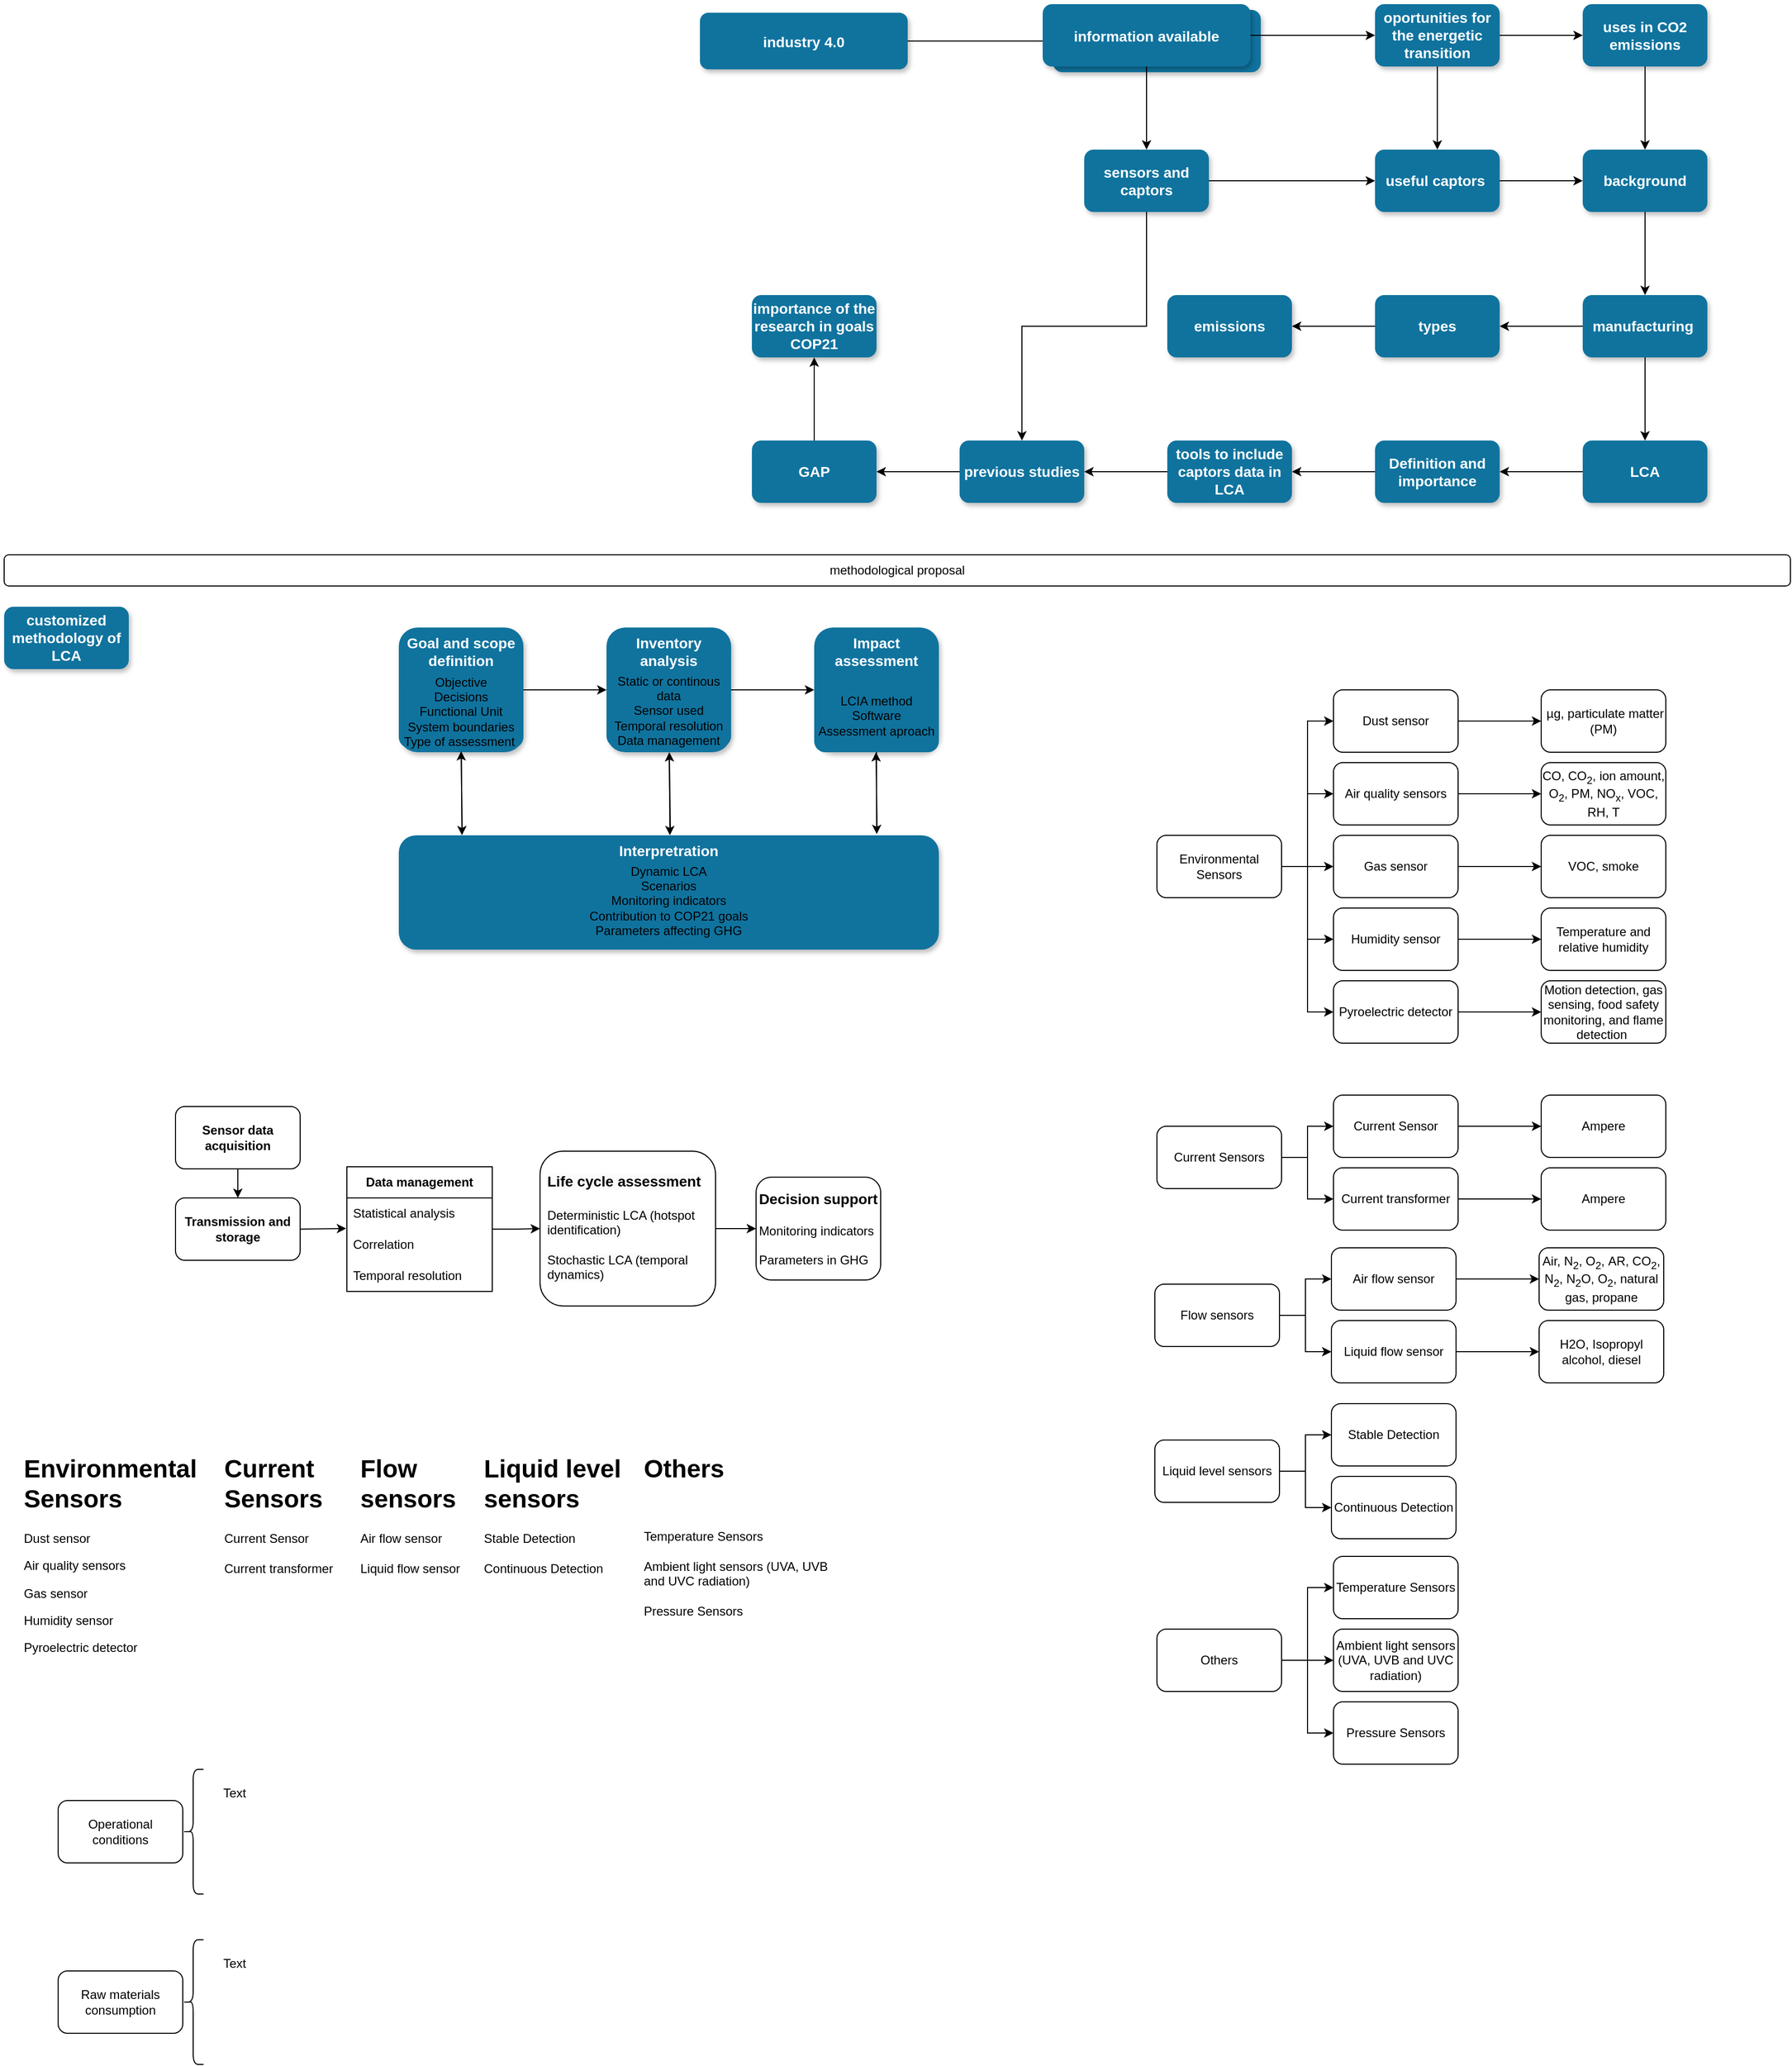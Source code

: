 <mxfile version="23.1.1" type="github">
  <diagram name="Page-1" id="97916047-d0de-89f5-080d-49f4d83e522f">
    <mxGraphModel dx="1024" dy="554" grid="0" gridSize="10" guides="1" tooltips="1" connect="1" arrows="1" fold="1" page="1" pageScale="1.5" pageWidth="1169" pageHeight="827" background="none" math="0" shadow="0">
      <root>
        <mxCell id="0" />
        <mxCell id="1" parent="0" />
        <mxCell id="fbcTrvkVfhGKrqNwZErR-55" style="edgeStyle=orthogonalEdgeStyle;rounded=0;orthogonalLoop=1;jettySize=auto;html=1;entryX=0;entryY=0.5;entryDx=0;entryDy=0;" parent="1" source="2" target="7" edge="1">
          <mxGeometry relative="1" as="geometry" />
        </mxCell>
        <mxCell id="2" value="industry 4.0" style="rounded=1;fillColor=#10739E;strokeColor=none;shadow=1;gradientColor=none;fontStyle=1;fontColor=#FFFFFF;fontSize=14;" parent="1" vertex="1">
          <mxGeometry x="680" y="208.25" width="200" height="54.5" as="geometry" />
        </mxCell>
        <mxCell id="7" value="energetic transition" style="rounded=1;fillColor=#10739E;strokeColor=none;shadow=1;gradientColor=none;fontStyle=1;fontColor=#FFFFFF;fontSize=14;" parent="1" vertex="1">
          <mxGeometry x="1020" y="205.5" width="200" height="60" as="geometry" />
        </mxCell>
        <mxCell id="fbcTrvkVfhGKrqNwZErR-58" value="" style="edgeStyle=orthogonalEdgeStyle;rounded=0;orthogonalLoop=1;jettySize=auto;html=1;" parent="1" source="fbcTrvkVfhGKrqNwZErR-56" target="fbcTrvkVfhGKrqNwZErR-57" edge="1">
          <mxGeometry relative="1" as="geometry" />
        </mxCell>
        <mxCell id="fbcTrvkVfhGKrqNwZErR-64" value="" style="edgeStyle=orthogonalEdgeStyle;rounded=0;orthogonalLoop=1;jettySize=auto;html=1;" parent="1" source="fbcTrvkVfhGKrqNwZErR-56" target="fbcTrvkVfhGKrqNwZErR-63" edge="1">
          <mxGeometry relative="1" as="geometry" />
        </mxCell>
        <mxCell id="fbcTrvkVfhGKrqNwZErR-56" value="information available" style="rounded=1;fillColor=#10739E;strokeColor=none;shadow=1;gradientColor=none;fontStyle=1;fontColor=#FFFFFF;fontSize=14;" parent="1" vertex="1">
          <mxGeometry x="1010" y="200" width="200" height="60" as="geometry" />
        </mxCell>
        <mxCell id="fbcTrvkVfhGKrqNwZErR-60" value="" style="edgeStyle=orthogonalEdgeStyle;rounded=0;orthogonalLoop=1;jettySize=auto;html=1;" parent="1" source="fbcTrvkVfhGKrqNwZErR-57" target="fbcTrvkVfhGKrqNwZErR-59" edge="1">
          <mxGeometry relative="1" as="geometry" />
        </mxCell>
        <mxCell id="fbcTrvkVfhGKrqNwZErR-67" value="" style="edgeStyle=orthogonalEdgeStyle;rounded=0;orthogonalLoop=1;jettySize=auto;html=1;" parent="1" source="fbcTrvkVfhGKrqNwZErR-57" target="fbcTrvkVfhGKrqNwZErR-65" edge="1">
          <mxGeometry relative="1" as="geometry" />
        </mxCell>
        <mxCell id="fbcTrvkVfhGKrqNwZErR-57" value="oportunities for the energetic transition" style="whiteSpace=wrap;html=1;fontSize=14;fillColor=#10739E;strokeColor=none;fontColor=#FFFFFF;rounded=1;shadow=1;gradientColor=none;fontStyle=1;" parent="1" vertex="1">
          <mxGeometry x="1330" y="200" width="120" height="60" as="geometry" />
        </mxCell>
        <mxCell id="fbcTrvkVfhGKrqNwZErR-69" value="" style="edgeStyle=orthogonalEdgeStyle;rounded=0;orthogonalLoop=1;jettySize=auto;html=1;" parent="1" source="fbcTrvkVfhGKrqNwZErR-59" target="fbcTrvkVfhGKrqNwZErR-68" edge="1">
          <mxGeometry relative="1" as="geometry" />
        </mxCell>
        <mxCell id="fbcTrvkVfhGKrqNwZErR-59" value="uses in CO2 emissions" style="whiteSpace=wrap;html=1;fontSize=14;fillColor=#10739E;strokeColor=none;fontColor=#FFFFFF;rounded=1;shadow=1;gradientColor=none;fontStyle=1;" parent="1" vertex="1">
          <mxGeometry x="1530" y="200" width="120" height="60" as="geometry" />
        </mxCell>
        <mxCell id="fbcTrvkVfhGKrqNwZErR-66" value="" style="edgeStyle=orthogonalEdgeStyle;rounded=0;orthogonalLoop=1;jettySize=auto;html=1;" parent="1" source="fbcTrvkVfhGKrqNwZErR-63" target="fbcTrvkVfhGKrqNwZErR-65" edge="1">
          <mxGeometry relative="1" as="geometry" />
        </mxCell>
        <mxCell id="fbcTrvkVfhGKrqNwZErR-85" style="edgeStyle=orthogonalEdgeStyle;rounded=0;orthogonalLoop=1;jettySize=auto;html=1;" parent="1" source="fbcTrvkVfhGKrqNwZErR-63" target="fbcTrvkVfhGKrqNwZErR-83" edge="1">
          <mxGeometry relative="1" as="geometry" />
        </mxCell>
        <mxCell id="fbcTrvkVfhGKrqNwZErR-63" value="sensors and captors" style="rounded=1;whiteSpace=wrap;html=1;fontSize=14;fillColor=#10739E;strokeColor=none;fontColor=#FFFFFF;shadow=1;gradientColor=none;fontStyle=1;" parent="1" vertex="1">
          <mxGeometry x="1050" y="340" width="120" height="60" as="geometry" />
        </mxCell>
        <mxCell id="fbcTrvkVfhGKrqNwZErR-70" value="" style="edgeStyle=orthogonalEdgeStyle;rounded=0;orthogonalLoop=1;jettySize=auto;html=1;" parent="1" source="fbcTrvkVfhGKrqNwZErR-65" target="fbcTrvkVfhGKrqNwZErR-68" edge="1">
          <mxGeometry relative="1" as="geometry" />
        </mxCell>
        <mxCell id="fbcTrvkVfhGKrqNwZErR-65" value="useful captors&amp;nbsp;" style="whiteSpace=wrap;html=1;fontSize=14;fillColor=#10739E;strokeColor=none;fontColor=#FFFFFF;rounded=1;shadow=1;gradientColor=none;fontStyle=1;" parent="1" vertex="1">
          <mxGeometry x="1330" y="340" width="120" height="60" as="geometry" />
        </mxCell>
        <mxCell id="fbcTrvkVfhGKrqNwZErR-72" value="" style="edgeStyle=orthogonalEdgeStyle;rounded=0;orthogonalLoop=1;jettySize=auto;html=1;" parent="1" source="fbcTrvkVfhGKrqNwZErR-68" target="fbcTrvkVfhGKrqNwZErR-71" edge="1">
          <mxGeometry relative="1" as="geometry" />
        </mxCell>
        <mxCell id="fbcTrvkVfhGKrqNwZErR-68" value="background" style="shape=process;whiteSpace=wrap;html=1;backgroundOutline=1;fontSize=14;fillColor=#10739E;strokeColor=none;fontColor=#FFFFFF;rounded=1;shadow=1;gradientColor=none;fontStyle=1;" parent="1" vertex="1">
          <mxGeometry x="1530" y="340" width="120" height="60" as="geometry" />
        </mxCell>
        <mxCell id="fbcTrvkVfhGKrqNwZErR-74" value="" style="edgeStyle=orthogonalEdgeStyle;rounded=0;orthogonalLoop=1;jettySize=auto;html=1;" parent="1" source="fbcTrvkVfhGKrqNwZErR-71" target="fbcTrvkVfhGKrqNwZErR-73" edge="1">
          <mxGeometry relative="1" as="geometry" />
        </mxCell>
        <mxCell id="fbcTrvkVfhGKrqNwZErR-78" value="" style="edgeStyle=orthogonalEdgeStyle;rounded=0;orthogonalLoop=1;jettySize=auto;html=1;" parent="1" source="fbcTrvkVfhGKrqNwZErR-71" target="fbcTrvkVfhGKrqNwZErR-77" edge="1">
          <mxGeometry relative="1" as="geometry" />
        </mxCell>
        <mxCell id="fbcTrvkVfhGKrqNwZErR-71" value="manufacturing&amp;nbsp;" style="rounded=1;whiteSpace=wrap;html=1;fontSize=14;fillColor=#10739E;strokeColor=none;fontColor=#FFFFFF;shadow=1;gradientColor=none;fontStyle=1;" parent="1" vertex="1">
          <mxGeometry x="1530" y="480" width="120" height="60" as="geometry" />
        </mxCell>
        <mxCell id="fbcTrvkVfhGKrqNwZErR-76" value="" style="edgeStyle=orthogonalEdgeStyle;rounded=0;orthogonalLoop=1;jettySize=auto;html=1;" parent="1" source="fbcTrvkVfhGKrqNwZErR-73" target="fbcTrvkVfhGKrqNwZErR-75" edge="1">
          <mxGeometry relative="1" as="geometry" />
        </mxCell>
        <mxCell id="fbcTrvkVfhGKrqNwZErR-73" value="types" style="whiteSpace=wrap;html=1;fontSize=14;fillColor=#10739E;strokeColor=none;fontColor=#FFFFFF;rounded=1;shadow=1;gradientColor=none;fontStyle=1;" parent="1" vertex="1">
          <mxGeometry x="1330" y="480" width="120" height="60" as="geometry" />
        </mxCell>
        <mxCell id="fbcTrvkVfhGKrqNwZErR-75" value="emissions" style="whiteSpace=wrap;html=1;fontSize=14;fillColor=#10739E;strokeColor=none;fontColor=#FFFFFF;rounded=1;shadow=1;gradientColor=none;fontStyle=1;" parent="1" vertex="1">
          <mxGeometry x="1130" y="480" width="120" height="60" as="geometry" />
        </mxCell>
        <mxCell id="fbcTrvkVfhGKrqNwZErR-80" value="" style="edgeStyle=orthogonalEdgeStyle;rounded=0;orthogonalLoop=1;jettySize=auto;html=1;" parent="1" source="fbcTrvkVfhGKrqNwZErR-77" target="fbcTrvkVfhGKrqNwZErR-79" edge="1">
          <mxGeometry relative="1" as="geometry" />
        </mxCell>
        <mxCell id="fbcTrvkVfhGKrqNwZErR-77" value="LCA" style="whiteSpace=wrap;html=1;fontSize=14;fillColor=#10739E;strokeColor=none;fontColor=#FFFFFF;rounded=1;shadow=1;gradientColor=none;fontStyle=1;" parent="1" vertex="1">
          <mxGeometry x="1530" y="620" width="120" height="60" as="geometry" />
        </mxCell>
        <mxCell id="fbcTrvkVfhGKrqNwZErR-82" value="" style="edgeStyle=orthogonalEdgeStyle;rounded=0;orthogonalLoop=1;jettySize=auto;html=1;" parent="1" source="fbcTrvkVfhGKrqNwZErR-79" target="fbcTrvkVfhGKrqNwZErR-81" edge="1">
          <mxGeometry relative="1" as="geometry" />
        </mxCell>
        <mxCell id="fbcTrvkVfhGKrqNwZErR-79" value="Definition and importance" style="whiteSpace=wrap;html=1;fontSize=14;fillColor=#10739E;strokeColor=none;fontColor=#FFFFFF;rounded=1;shadow=1;gradientColor=none;fontStyle=1;" parent="1" vertex="1">
          <mxGeometry x="1330" y="620" width="120" height="60" as="geometry" />
        </mxCell>
        <mxCell id="fbcTrvkVfhGKrqNwZErR-84" value="" style="edgeStyle=orthogonalEdgeStyle;rounded=0;orthogonalLoop=1;jettySize=auto;html=1;" parent="1" source="fbcTrvkVfhGKrqNwZErR-81" target="fbcTrvkVfhGKrqNwZErR-83" edge="1">
          <mxGeometry relative="1" as="geometry" />
        </mxCell>
        <mxCell id="fbcTrvkVfhGKrqNwZErR-81" value="tools to include captors data in LCA" style="whiteSpace=wrap;html=1;fontSize=14;fillColor=#10739E;strokeColor=none;fontColor=#FFFFFF;rounded=1;shadow=1;gradientColor=none;fontStyle=1;" parent="1" vertex="1">
          <mxGeometry x="1130" y="620" width="120" height="60" as="geometry" />
        </mxCell>
        <mxCell id="fbcTrvkVfhGKrqNwZErR-87" value="" style="edgeStyle=orthogonalEdgeStyle;rounded=0;orthogonalLoop=1;jettySize=auto;html=1;" parent="1" source="fbcTrvkVfhGKrqNwZErR-83" target="fbcTrvkVfhGKrqNwZErR-86" edge="1">
          <mxGeometry relative="1" as="geometry" />
        </mxCell>
        <mxCell id="fbcTrvkVfhGKrqNwZErR-83" value="previous studies" style="whiteSpace=wrap;html=1;fontSize=14;fillColor=#10739E;strokeColor=none;fontColor=#FFFFFF;rounded=1;shadow=1;gradientColor=none;fontStyle=1;" parent="1" vertex="1">
          <mxGeometry x="930" y="620" width="120" height="60" as="geometry" />
        </mxCell>
        <mxCell id="fbcTrvkVfhGKrqNwZErR-99" value="" style="edgeStyle=orthogonalEdgeStyle;rounded=0;orthogonalLoop=1;jettySize=auto;html=1;" parent="1" source="fbcTrvkVfhGKrqNwZErR-86" target="fbcTrvkVfhGKrqNwZErR-98" edge="1">
          <mxGeometry relative="1" as="geometry" />
        </mxCell>
        <mxCell id="fbcTrvkVfhGKrqNwZErR-86" value="GAP" style="whiteSpace=wrap;html=1;fontSize=14;fillColor=#10739E;strokeColor=none;fontColor=#FFFFFF;rounded=1;shadow=1;gradientColor=none;fontStyle=1;" parent="1" vertex="1">
          <mxGeometry x="730" y="620" width="120" height="60" as="geometry" />
        </mxCell>
        <mxCell id="fbcTrvkVfhGKrqNwZErR-88" value="methodological proposal" style="rounded=1;whiteSpace=wrap;html=1;" parent="1" vertex="1">
          <mxGeometry x="10" y="730" width="1720" height="30" as="geometry" />
        </mxCell>
        <mxCell id="fbcTrvkVfhGKrqNwZErR-89" value="customized methodology of LCA" style="whiteSpace=wrap;html=1;fontSize=14;fillColor=#10739E;strokeColor=none;fontColor=#FFFFFF;rounded=1;shadow=1;gradientColor=none;fontStyle=1;" parent="1" vertex="1">
          <mxGeometry x="10" y="780" width="120" height="60" as="geometry" />
        </mxCell>
        <mxCell id="fbcTrvkVfhGKrqNwZErR-93" value="" style="edgeStyle=orthogonalEdgeStyle;rounded=0;orthogonalLoop=1;jettySize=auto;html=1;" parent="1" source="fbcTrvkVfhGKrqNwZErR-90" target="fbcTrvkVfhGKrqNwZErR-92" edge="1">
          <mxGeometry relative="1" as="geometry" />
        </mxCell>
        <mxCell id="fbcTrvkVfhGKrqNwZErR-90" value="Goal and scope definition" style="whiteSpace=wrap;html=1;fontSize=14;fillColor=#10739E;strokeColor=none;fontColor=#FFFFFF;rounded=1;shadow=1;gradientColor=none;fontStyle=1;verticalAlign=top;" parent="1" vertex="1">
          <mxGeometry x="390" y="800" width="120" height="120" as="geometry" />
        </mxCell>
        <mxCell id="3aAZu7dUHR4QQYJVrL25-8" value="" style="edgeStyle=orthogonalEdgeStyle;rounded=0;orthogonalLoop=1;jettySize=auto;html=1;" parent="1" source="fbcTrvkVfhGKrqNwZErR-92" target="3aAZu7dUHR4QQYJVrL25-7" edge="1">
          <mxGeometry relative="1" as="geometry" />
        </mxCell>
        <mxCell id="fbcTrvkVfhGKrqNwZErR-92" value="Inventory analysis" style="whiteSpace=wrap;html=1;fontSize=14;fillColor=#10739E;strokeColor=none;fontColor=#FFFFFF;rounded=1;shadow=1;gradientColor=none;fontStyle=1;verticalAlign=top;" parent="1" vertex="1">
          <mxGeometry x="590" y="800" width="120" height="120" as="geometry" />
        </mxCell>
        <mxCell id="fbcTrvkVfhGKrqNwZErR-98" value="importance of the research in goals COP21" style="whiteSpace=wrap;html=1;fontSize=14;fillColor=#10739E;strokeColor=none;fontColor=#FFFFFF;rounded=1;shadow=1;gradientColor=none;fontStyle=1;" parent="1" vertex="1">
          <mxGeometry x="730" y="480" width="120" height="60" as="geometry" />
        </mxCell>
        <mxCell id="3aAZu7dUHR4QQYJVrL25-10" value="" style="edgeStyle=orthogonalEdgeStyle;rounded=0;orthogonalLoop=1;jettySize=auto;html=1;entryX=0.885;entryY=-0.011;entryDx=0;entryDy=0;entryPerimeter=0;" parent="1" source="3aAZu7dUHR4QQYJVrL25-7" target="3aAZu7dUHR4QQYJVrL25-9" edge="1">
          <mxGeometry relative="1" as="geometry" />
        </mxCell>
        <mxCell id="3aAZu7dUHR4QQYJVrL25-7" value="Impact assessment" style="whiteSpace=wrap;html=1;fontSize=14;fillColor=#10739E;strokeColor=none;fontColor=#FFFFFF;rounded=1;shadow=1;gradientColor=none;fontStyle=1;verticalAlign=top;" parent="1" vertex="1">
          <mxGeometry x="790" y="800" width="120" height="120" as="geometry" />
        </mxCell>
        <mxCell id="3aAZu7dUHR4QQYJVrL25-9" value="Interpretration" style="whiteSpace=wrap;html=1;fontSize=14;fillColor=#10739E;strokeColor=none;fontColor=#FFFFFF;rounded=1;shadow=1;gradientColor=none;fontStyle=1;horizontal=1;verticalAlign=top;" parent="1" vertex="1">
          <mxGeometry x="390" y="1000" width="520" height="110" as="geometry" />
        </mxCell>
        <mxCell id="3aAZu7dUHR4QQYJVrL25-11" value="" style="edgeStyle=orthogonalEdgeStyle;rounded=0;orthogonalLoop=1;jettySize=auto;html=1;entryX=0.502;entryY=-0.001;entryDx=0;entryDy=0;entryPerimeter=0;" parent="1" target="3aAZu7dUHR4QQYJVrL25-9" edge="1">
          <mxGeometry relative="1" as="geometry">
            <mxPoint x="650.25" y="921" as="sourcePoint" />
            <mxPoint x="649.25" y="1000" as="targetPoint" />
          </mxGeometry>
        </mxCell>
        <mxCell id="3aAZu7dUHR4QQYJVrL25-12" value="" style="edgeStyle=orthogonalEdgeStyle;rounded=0;orthogonalLoop=1;jettySize=auto;html=1;entryX=0.117;entryY=-0.001;entryDx=0;entryDy=0;entryPerimeter=0;" parent="1" target="3aAZu7dUHR4QQYJVrL25-9" edge="1">
          <mxGeometry relative="1" as="geometry">
            <mxPoint x="450.25" y="921" as="sourcePoint" />
            <mxPoint x="449.25" y="1000" as="targetPoint" />
          </mxGeometry>
        </mxCell>
        <mxCell id="3aAZu7dUHR4QQYJVrL25-14" value="" style="endArrow=classic;html=1;rounded=0;" parent="1" edge="1">
          <mxGeometry width="50" height="50" relative="1" as="geometry">
            <mxPoint x="451" y="994" as="sourcePoint" />
            <mxPoint x="450" y="919" as="targetPoint" />
          </mxGeometry>
        </mxCell>
        <mxCell id="3aAZu7dUHR4QQYJVrL25-15" value="" style="endArrow=classic;html=1;rounded=0;" parent="1" edge="1">
          <mxGeometry width="50" height="50" relative="1" as="geometry">
            <mxPoint x="651.5" y="995" as="sourcePoint" />
            <mxPoint x="650.5" y="920" as="targetPoint" />
          </mxGeometry>
        </mxCell>
        <mxCell id="3aAZu7dUHR4QQYJVrL25-16" value="" style="endArrow=classic;html=1;rounded=0;" parent="1" edge="1">
          <mxGeometry width="50" height="50" relative="1" as="geometry">
            <mxPoint x="850.5" y="995" as="sourcePoint" />
            <mxPoint x="849.5" y="920" as="targetPoint" />
          </mxGeometry>
        </mxCell>
        <mxCell id="3aAZu7dUHR4QQYJVrL25-17" value="Objective&lt;br&gt;Decisions&lt;br&gt;Functional Unit&lt;br&gt;System boundaries&lt;br&gt;Type of assessment&amp;nbsp;" style="rounded=1;whiteSpace=wrap;html=1;fillColor=#10739E;strokeColor=none;" parent="1" vertex="1">
          <mxGeometry x="390" y="846" width="120" height="70" as="geometry" />
        </mxCell>
        <mxCell id="3aAZu7dUHR4QQYJVrL25-19" value="Static or continous data&lt;br&gt;Sensor used&lt;br&gt;Temporal resolution&lt;br&gt;Data management" style="rounded=1;whiteSpace=wrap;html=1;fillColor=#10739E;strokeColor=none;" parent="1" vertex="1">
          <mxGeometry x="590" y="845" width="120" height="70" as="geometry" />
        </mxCell>
        <mxCell id="3aAZu7dUHR4QQYJVrL25-20" value="LCIA method&lt;br&gt;Software&lt;br&gt;Assessment aproach" style="rounded=1;whiteSpace=wrap;html=1;fillColor=#10739E;strokeColor=none;" parent="1" vertex="1">
          <mxGeometry x="790" y="850" width="120" height="70" as="geometry" />
        </mxCell>
        <mxCell id="3aAZu7dUHR4QQYJVrL25-21" value="Dynamic LCA&lt;br&gt;Scenarios&lt;br&gt;Monitoring indicators&lt;br&gt;Contribution to COP21 goals&lt;br&gt;Parameters affecting GHG" style="rounded=1;whiteSpace=wrap;html=1;fillColor=#10739E;strokeColor=none;" parent="1" vertex="1">
          <mxGeometry x="410" y="1028" width="480" height="70" as="geometry" />
        </mxCell>
        <mxCell id="3aAZu7dUHR4QQYJVrL25-24" value="" style="edgeStyle=orthogonalEdgeStyle;rounded=0;orthogonalLoop=1;jettySize=auto;html=1;entryX=0;entryY=0.5;entryDx=0;entryDy=0;" parent="1" source="3aAZu7dUHR4QQYJVrL25-22" target="3aAZu7dUHR4QQYJVrL25-25" edge="1">
          <mxGeometry relative="1" as="geometry">
            <mxPoint x="1270" y="1000" as="targetPoint" />
          </mxGeometry>
        </mxCell>
        <mxCell id="3aAZu7dUHR4QQYJVrL25-29" style="edgeStyle=orthogonalEdgeStyle;rounded=0;orthogonalLoop=1;jettySize=auto;html=1;entryX=0;entryY=0.5;entryDx=0;entryDy=0;" parent="1" source="3aAZu7dUHR4QQYJVrL25-22" target="3aAZu7dUHR4QQYJVrL25-23" edge="1">
          <mxGeometry relative="1" as="geometry" />
        </mxCell>
        <mxCell id="3aAZu7dUHR4QQYJVrL25-30" style="edgeStyle=orthogonalEdgeStyle;rounded=0;orthogonalLoop=1;jettySize=auto;html=1;" parent="1" source="3aAZu7dUHR4QQYJVrL25-22" target="3aAZu7dUHR4QQYJVrL25-26" edge="1">
          <mxGeometry relative="1" as="geometry" />
        </mxCell>
        <mxCell id="3aAZu7dUHR4QQYJVrL25-31" style="edgeStyle=orthogonalEdgeStyle;rounded=0;orthogonalLoop=1;jettySize=auto;html=1;entryX=0;entryY=0.5;entryDx=0;entryDy=0;" parent="1" source="3aAZu7dUHR4QQYJVrL25-22" target="3aAZu7dUHR4QQYJVrL25-27" edge="1">
          <mxGeometry relative="1" as="geometry" />
        </mxCell>
        <mxCell id="3aAZu7dUHR4QQYJVrL25-32" style="edgeStyle=orthogonalEdgeStyle;rounded=0;orthogonalLoop=1;jettySize=auto;html=1;entryX=0;entryY=0.5;entryDx=0;entryDy=0;" parent="1" source="3aAZu7dUHR4QQYJVrL25-22" target="3aAZu7dUHR4QQYJVrL25-28" edge="1">
          <mxGeometry relative="1" as="geometry" />
        </mxCell>
        <mxCell id="3aAZu7dUHR4QQYJVrL25-22" value="Environmental Sensors" style="rounded=1;whiteSpace=wrap;html=1;" parent="1" vertex="1">
          <mxGeometry x="1120" y="1000" width="120" height="60" as="geometry" />
        </mxCell>
        <mxCell id="3aAZu7dUHR4QQYJVrL25-36" value="" style="edgeStyle=orthogonalEdgeStyle;rounded=0;orthogonalLoop=1;jettySize=auto;html=1;" parent="1" source="3aAZu7dUHR4QQYJVrL25-23" target="3aAZu7dUHR4QQYJVrL25-35" edge="1">
          <mxGeometry relative="1" as="geometry" />
        </mxCell>
        <mxCell id="3aAZu7dUHR4QQYJVrL25-23" value="Air quality sensors" style="whiteSpace=wrap;html=1;rounded=1;" parent="1" vertex="1">
          <mxGeometry x="1290" y="930" width="120" height="60" as="geometry" />
        </mxCell>
        <mxCell id="3aAZu7dUHR4QQYJVrL25-34" value="" style="edgeStyle=orthogonalEdgeStyle;rounded=0;orthogonalLoop=1;jettySize=auto;html=1;" parent="1" source="3aAZu7dUHR4QQYJVrL25-25" target="3aAZu7dUHR4QQYJVrL25-33" edge="1">
          <mxGeometry relative="1" as="geometry" />
        </mxCell>
        <mxCell id="3aAZu7dUHR4QQYJVrL25-25" value="Dust sensor" style="whiteSpace=wrap;html=1;rounded=1;" parent="1" vertex="1">
          <mxGeometry x="1290" y="860" width="120" height="60" as="geometry" />
        </mxCell>
        <mxCell id="3aAZu7dUHR4QQYJVrL25-39" value="" style="edgeStyle=orthogonalEdgeStyle;rounded=0;orthogonalLoop=1;jettySize=auto;html=1;" parent="1" source="3aAZu7dUHR4QQYJVrL25-26" target="3aAZu7dUHR4QQYJVrL25-37" edge="1">
          <mxGeometry relative="1" as="geometry" />
        </mxCell>
        <mxCell id="3aAZu7dUHR4QQYJVrL25-26" value="Gas sensor" style="whiteSpace=wrap;html=1;rounded=1;" parent="1" vertex="1">
          <mxGeometry x="1290" y="1000" width="120" height="60" as="geometry" />
        </mxCell>
        <mxCell id="3aAZu7dUHR4QQYJVrL25-40" value="" style="edgeStyle=orthogonalEdgeStyle;rounded=0;orthogonalLoop=1;jettySize=auto;html=1;" parent="1" source="3aAZu7dUHR4QQYJVrL25-27" target="3aAZu7dUHR4QQYJVrL25-38" edge="1">
          <mxGeometry relative="1" as="geometry" />
        </mxCell>
        <mxCell id="3aAZu7dUHR4QQYJVrL25-27" value="Humidity sensor" style="whiteSpace=wrap;html=1;rounded=1;" parent="1" vertex="1">
          <mxGeometry x="1290" y="1070" width="120" height="60" as="geometry" />
        </mxCell>
        <mxCell id="3aAZu7dUHR4QQYJVrL25-42" value="" style="edgeStyle=orthogonalEdgeStyle;rounded=0;orthogonalLoop=1;jettySize=auto;html=1;" parent="1" source="3aAZu7dUHR4QQYJVrL25-28" target="3aAZu7dUHR4QQYJVrL25-41" edge="1">
          <mxGeometry relative="1" as="geometry" />
        </mxCell>
        <mxCell id="3aAZu7dUHR4QQYJVrL25-28" value="Pyroelectric detector" style="whiteSpace=wrap;html=1;rounded=1;" parent="1" vertex="1">
          <mxGeometry x="1290" y="1140" width="120" height="60" as="geometry" />
        </mxCell>
        <mxCell id="3aAZu7dUHR4QQYJVrL25-33" value="&amp;nbsp;µg, particulate matter (PM)" style="whiteSpace=wrap;html=1;rounded=1;" parent="1" vertex="1">
          <mxGeometry x="1490" y="860" width="120" height="60" as="geometry" />
        </mxCell>
        <mxCell id="3aAZu7dUHR4QQYJVrL25-35" value="CO, CO&lt;sub&gt;2&lt;/sub&gt;, ion amount, O&lt;sub&gt;2&lt;/sub&gt;,&amp;nbsp;PM, NO&lt;sub&gt;x&lt;/sub&gt;, VOC, RH, T" style="whiteSpace=wrap;html=1;rounded=1;" parent="1" vertex="1">
          <mxGeometry x="1490" y="930" width="120" height="60" as="geometry" />
        </mxCell>
        <mxCell id="3aAZu7dUHR4QQYJVrL25-37" value="VOC, smoke" style="whiteSpace=wrap;html=1;rounded=1;" parent="1" vertex="1">
          <mxGeometry x="1490" y="1000" width="120" height="60" as="geometry" />
        </mxCell>
        <mxCell id="3aAZu7dUHR4QQYJVrL25-38" value="Temperature and relative humidity" style="whiteSpace=wrap;html=1;rounded=1;" parent="1" vertex="1">
          <mxGeometry x="1490" y="1070" width="120" height="60" as="geometry" />
        </mxCell>
        <mxCell id="3aAZu7dUHR4QQYJVrL25-41" value="Motion detection, gas sensing, food safety monitoring, and flame detection&amp;nbsp;" style="whiteSpace=wrap;html=1;rounded=1;" parent="1" vertex="1">
          <mxGeometry x="1490" y="1140" width="120" height="60" as="geometry" />
        </mxCell>
        <mxCell id="3aAZu7dUHR4QQYJVrL25-47" value="" style="edgeStyle=orthogonalEdgeStyle;rounded=0;orthogonalLoop=1;jettySize=auto;html=1;" parent="1" source="3aAZu7dUHR4QQYJVrL25-44" target="3aAZu7dUHR4QQYJVrL25-46" edge="1">
          <mxGeometry relative="1" as="geometry" />
        </mxCell>
        <mxCell id="3aAZu7dUHR4QQYJVrL25-48" style="edgeStyle=orthogonalEdgeStyle;rounded=0;orthogonalLoop=1;jettySize=auto;html=1;entryX=0;entryY=0.5;entryDx=0;entryDy=0;" parent="1" source="3aAZu7dUHR4QQYJVrL25-44" target="3aAZu7dUHR4QQYJVrL25-45" edge="1">
          <mxGeometry relative="1" as="geometry" />
        </mxCell>
        <mxCell id="3aAZu7dUHR4QQYJVrL25-44" value="Current Sensors" style="rounded=1;whiteSpace=wrap;html=1;" parent="1" vertex="1">
          <mxGeometry x="1120" y="1280" width="120" height="60" as="geometry" />
        </mxCell>
        <mxCell id="3aAZu7dUHR4QQYJVrL25-52" value="" style="edgeStyle=orthogonalEdgeStyle;rounded=0;orthogonalLoop=1;jettySize=auto;html=1;" parent="1" source="3aAZu7dUHR4QQYJVrL25-45" target="3aAZu7dUHR4QQYJVrL25-51" edge="1">
          <mxGeometry relative="1" as="geometry" />
        </mxCell>
        <mxCell id="3aAZu7dUHR4QQYJVrL25-45" value="Current transformer" style="whiteSpace=wrap;html=1;rounded=1;" parent="1" vertex="1">
          <mxGeometry x="1290" y="1320" width="120" height="60" as="geometry" />
        </mxCell>
        <mxCell id="3aAZu7dUHR4QQYJVrL25-50" value="" style="edgeStyle=orthogonalEdgeStyle;rounded=0;orthogonalLoop=1;jettySize=auto;html=1;" parent="1" source="3aAZu7dUHR4QQYJVrL25-46" target="3aAZu7dUHR4QQYJVrL25-49" edge="1">
          <mxGeometry relative="1" as="geometry" />
        </mxCell>
        <mxCell id="3aAZu7dUHR4QQYJVrL25-46" value="Current Sensor" style="whiteSpace=wrap;html=1;rounded=1;" parent="1" vertex="1">
          <mxGeometry x="1290" y="1250" width="120" height="60" as="geometry" />
        </mxCell>
        <mxCell id="3aAZu7dUHR4QQYJVrL25-49" value="Ampere" style="whiteSpace=wrap;html=1;rounded=1;" parent="1" vertex="1">
          <mxGeometry x="1490" y="1250" width="120" height="60" as="geometry" />
        </mxCell>
        <mxCell id="3aAZu7dUHR4QQYJVrL25-51" value="Ampere" style="whiteSpace=wrap;html=1;rounded=1;" parent="1" vertex="1">
          <mxGeometry x="1490" y="1320" width="120" height="60" as="geometry" />
        </mxCell>
        <mxCell id="3aAZu7dUHR4QQYJVrL25-54" style="edgeStyle=orthogonalEdgeStyle;rounded=0;orthogonalLoop=1;jettySize=auto;html=1;entryX=0;entryY=0.5;entryDx=0;entryDy=0;" parent="1" source="3aAZu7dUHR4QQYJVrL25-58" target="3aAZu7dUHR4QQYJVrL25-60" edge="1">
          <mxGeometry relative="1" as="geometry" />
        </mxCell>
        <mxCell id="3aAZu7dUHR4QQYJVrL25-55" style="edgeStyle=orthogonalEdgeStyle;rounded=0;orthogonalLoop=1;jettySize=auto;html=1;" parent="1" source="3aAZu7dUHR4QQYJVrL25-58" target="3aAZu7dUHR4QQYJVrL25-64" edge="1">
          <mxGeometry relative="1" as="geometry" />
        </mxCell>
        <mxCell id="3aAZu7dUHR4QQYJVrL25-58" value="Flow sensors" style="rounded=1;whiteSpace=wrap;html=1;" parent="1" vertex="1">
          <mxGeometry x="1118" y="1432" width="120" height="60" as="geometry" />
        </mxCell>
        <mxCell id="3aAZu7dUHR4QQYJVrL25-59" value="" style="edgeStyle=orthogonalEdgeStyle;rounded=0;orthogonalLoop=1;jettySize=auto;html=1;" parent="1" source="3aAZu7dUHR4QQYJVrL25-60" target="3aAZu7dUHR4QQYJVrL25-70" edge="1">
          <mxGeometry relative="1" as="geometry" />
        </mxCell>
        <mxCell id="3aAZu7dUHR4QQYJVrL25-60" value="Air flow sensor" style="whiteSpace=wrap;html=1;rounded=1;" parent="1" vertex="1">
          <mxGeometry x="1288" y="1397" width="120" height="60" as="geometry" />
        </mxCell>
        <mxCell id="3aAZu7dUHR4QQYJVrL25-63" value="" style="edgeStyle=orthogonalEdgeStyle;rounded=0;orthogonalLoop=1;jettySize=auto;html=1;" parent="1" source="3aAZu7dUHR4QQYJVrL25-64" target="3aAZu7dUHR4QQYJVrL25-71" edge="1">
          <mxGeometry relative="1" as="geometry" />
        </mxCell>
        <mxCell id="3aAZu7dUHR4QQYJVrL25-64" value="Liquid flow sensor" style="whiteSpace=wrap;html=1;rounded=1;" parent="1" vertex="1">
          <mxGeometry x="1288" y="1467" width="120" height="60" as="geometry" />
        </mxCell>
        <mxCell id="3aAZu7dUHR4QQYJVrL25-70" value="Air, N&lt;sub&gt;2&lt;/sub&gt;, O&lt;sub&gt;2&lt;/sub&gt;,&amp;nbsp;AR, CO&lt;sub&gt;2&lt;/sub&gt;, N&lt;sub&gt;2&lt;/sub&gt;, N&lt;sub&gt;2&lt;/sub&gt;O, O&lt;sub&gt;2&lt;/sub&gt;, natural gas, propane" style="whiteSpace=wrap;html=1;rounded=1;" parent="1" vertex="1">
          <mxGeometry x="1488" y="1397" width="120" height="60" as="geometry" />
        </mxCell>
        <mxCell id="3aAZu7dUHR4QQYJVrL25-71" value="H2O, Isopropyl alcohol, diesel" style="whiteSpace=wrap;html=1;rounded=1;" parent="1" vertex="1">
          <mxGeometry x="1488" y="1467" width="120" height="60" as="geometry" />
        </mxCell>
        <mxCell id="3aAZu7dUHR4QQYJVrL25-74" style="edgeStyle=orthogonalEdgeStyle;rounded=0;orthogonalLoop=1;jettySize=auto;html=1;entryX=0;entryY=0.5;entryDx=0;entryDy=0;" parent="1" source="3aAZu7dUHR4QQYJVrL25-76" target="3aAZu7dUHR4QQYJVrL25-78" edge="1">
          <mxGeometry relative="1" as="geometry" />
        </mxCell>
        <mxCell id="3aAZu7dUHR4QQYJVrL25-75" style="edgeStyle=orthogonalEdgeStyle;rounded=0;orthogonalLoop=1;jettySize=auto;html=1;" parent="1" source="3aAZu7dUHR4QQYJVrL25-76" target="3aAZu7dUHR4QQYJVrL25-80" edge="1">
          <mxGeometry relative="1" as="geometry" />
        </mxCell>
        <mxCell id="3aAZu7dUHR4QQYJVrL25-76" value="Liquid level sensors" style="rounded=1;whiteSpace=wrap;html=1;" parent="1" vertex="1">
          <mxGeometry x="1118" y="1582" width="120" height="60" as="geometry" />
        </mxCell>
        <mxCell id="3aAZu7dUHR4QQYJVrL25-78" value="Stable Detection" style="whiteSpace=wrap;html=1;rounded=1;" parent="1" vertex="1">
          <mxGeometry x="1288" y="1547" width="120" height="60" as="geometry" />
        </mxCell>
        <mxCell id="3aAZu7dUHR4QQYJVrL25-80" value="Continuous Detection" style="whiteSpace=wrap;html=1;rounded=1;" parent="1" vertex="1">
          <mxGeometry x="1288" y="1617" width="120" height="60" as="geometry" />
        </mxCell>
        <mxCell id="3aAZu7dUHR4QQYJVrL25-85" style="edgeStyle=orthogonalEdgeStyle;rounded=0;orthogonalLoop=1;jettySize=auto;html=1;entryX=0;entryY=0.5;entryDx=0;entryDy=0;" parent="1" source="3aAZu7dUHR4QQYJVrL25-87" target="3aAZu7dUHR4QQYJVrL25-88" edge="1">
          <mxGeometry relative="1" as="geometry" />
        </mxCell>
        <mxCell id="3aAZu7dUHR4QQYJVrL25-86" style="edgeStyle=orthogonalEdgeStyle;rounded=0;orthogonalLoop=1;jettySize=auto;html=1;" parent="1" source="3aAZu7dUHR4QQYJVrL25-87" target="3aAZu7dUHR4QQYJVrL25-89" edge="1">
          <mxGeometry relative="1" as="geometry" />
        </mxCell>
        <mxCell id="3aAZu7dUHR4QQYJVrL25-91" style="edgeStyle=orthogonalEdgeStyle;rounded=0;orthogonalLoop=1;jettySize=auto;html=1;entryX=0;entryY=0.5;entryDx=0;entryDy=0;" parent="1" source="3aAZu7dUHR4QQYJVrL25-87" target="3aAZu7dUHR4QQYJVrL25-90" edge="1">
          <mxGeometry relative="1" as="geometry" />
        </mxCell>
        <mxCell id="3aAZu7dUHR4QQYJVrL25-87" value="Others" style="rounded=1;whiteSpace=wrap;html=1;" parent="1" vertex="1">
          <mxGeometry x="1120" y="1764" width="120" height="60" as="geometry" />
        </mxCell>
        <mxCell id="3aAZu7dUHR4QQYJVrL25-88" value="Temperature Sensors" style="whiteSpace=wrap;html=1;rounded=1;" parent="1" vertex="1">
          <mxGeometry x="1290" y="1694" width="120" height="60" as="geometry" />
        </mxCell>
        <mxCell id="3aAZu7dUHR4QQYJVrL25-89" value="Ambient light sensors (UVA, UVB and UVC radiation)" style="whiteSpace=wrap;html=1;rounded=1;" parent="1" vertex="1">
          <mxGeometry x="1290" y="1764" width="120" height="60" as="geometry" />
        </mxCell>
        <mxCell id="3aAZu7dUHR4QQYJVrL25-90" value="Pressure Sensors" style="whiteSpace=wrap;html=1;rounded=1;" parent="1" vertex="1">
          <mxGeometry x="1290" y="1834" width="120" height="60" as="geometry" />
        </mxCell>
        <mxCell id="3aAZu7dUHR4QQYJVrL25-97" value="" style="edgeStyle=orthogonalEdgeStyle;rounded=0;orthogonalLoop=1;jettySize=auto;html=1;entryX=0.5;entryY=0;entryDx=0;entryDy=0;" parent="1" source="3aAZu7dUHR4QQYJVrL25-93" target="oT72TNk28hqwgmShhiW3-9" edge="1">
          <mxGeometry relative="1" as="geometry">
            <mxPoint x="235" y="1347" as="targetPoint" />
          </mxGeometry>
        </mxCell>
        <mxCell id="3aAZu7dUHR4QQYJVrL25-93" value="&lt;b&gt;Sensor data acquisition&lt;/b&gt;" style="rounded=1;whiteSpace=wrap;html=1;" parent="1" vertex="1">
          <mxGeometry x="175" y="1261" width="120" height="60" as="geometry" />
        </mxCell>
        <mxCell id="3aAZu7dUHR4QQYJVrL25-99" value="" style="edgeStyle=orthogonalEdgeStyle;rounded=0;orthogonalLoop=1;jettySize=auto;html=1;exitX=1;exitY=0.5;exitDx=0;exitDy=0;entryX=-0.005;entryY=-0.019;entryDx=0;entryDy=0;entryPerimeter=0;" parent="1" source="oT72TNk28hqwgmShhiW3-9" edge="1" target="3aAZu7dUHR4QQYJVrL25-103">
          <mxGeometry relative="1" as="geometry">
            <mxPoint x="338" y="1378.0" as="targetPoint" />
            <mxPoint x="292.68" y="1377.76" as="sourcePoint" />
            <Array as="points">
              <mxPoint x="339" y="1379" />
            </Array>
          </mxGeometry>
        </mxCell>
        <mxCell id="3aAZu7dUHR4QQYJVrL25-105" value="" style="edgeStyle=orthogonalEdgeStyle;rounded=0;orthogonalLoop=1;jettySize=auto;html=1;" parent="1" source="3aAZu7dUHR4QQYJVrL25-100" target="3aAZu7dUHR4QQYJVrL25-104" edge="1">
          <mxGeometry relative="1" as="geometry" />
        </mxCell>
        <mxCell id="3aAZu7dUHR4QQYJVrL25-100" value="&lt;b&gt;Data management&lt;/b&gt;" style="swimlane;fontStyle=0;childLayout=stackLayout;horizontal=1;startSize=30;horizontalStack=0;resizeParent=1;resizeParentMax=0;resizeLast=0;collapsible=1;marginBottom=0;whiteSpace=wrap;html=1;" parent="1" vertex="1">
          <mxGeometry x="340" y="1319" width="140" height="120" as="geometry">
            <mxRectangle x="340" y="1319" width="54" height="30" as="alternateBounds" />
          </mxGeometry>
        </mxCell>
        <mxCell id="3aAZu7dUHR4QQYJVrL25-102" value="Statistical analysis" style="text;strokeColor=none;fillColor=none;align=left;verticalAlign=middle;spacingLeft=4;spacingRight=4;overflow=hidden;points=[[0,0.5],[1,0.5]];portConstraint=eastwest;rotatable=0;whiteSpace=wrap;html=1;" parent="3aAZu7dUHR4QQYJVrL25-100" vertex="1">
          <mxGeometry y="30" width="140" height="30" as="geometry" />
        </mxCell>
        <mxCell id="3aAZu7dUHR4QQYJVrL25-103" value="Correlation" style="text;strokeColor=none;fillColor=none;align=left;verticalAlign=middle;spacingLeft=4;spacingRight=4;overflow=hidden;points=[[0,0.5],[1,0.5]];portConstraint=eastwest;rotatable=0;whiteSpace=wrap;html=1;" parent="3aAZu7dUHR4QQYJVrL25-100" vertex="1">
          <mxGeometry y="60" width="140" height="30" as="geometry" />
        </mxCell>
        <mxCell id="oT72TNk28hqwgmShhiW3-7" value="Temporal resolution" style="text;strokeColor=none;fillColor=none;align=left;verticalAlign=middle;spacingLeft=4;spacingRight=4;overflow=hidden;points=[[0,0.5],[1,0.5]];portConstraint=eastwest;rotatable=0;whiteSpace=wrap;html=1;" vertex="1" parent="3aAZu7dUHR4QQYJVrL25-100">
          <mxGeometry y="90" width="140" height="30" as="geometry" />
        </mxCell>
        <mxCell id="3aAZu7dUHR4QQYJVrL25-107" value="" style="edgeStyle=orthogonalEdgeStyle;rounded=0;orthogonalLoop=1;jettySize=auto;html=1;" parent="1" source="3aAZu7dUHR4QQYJVrL25-104" target="3aAZu7dUHR4QQYJVrL25-106" edge="1">
          <mxGeometry relative="1" as="geometry" />
        </mxCell>
        <mxCell id="3aAZu7dUHR4QQYJVrL25-104" value="" style="rounded=1;whiteSpace=wrap;html=1;fontStyle=0;startSize=30;fillColor=#ffffff;" parent="1" vertex="1">
          <mxGeometry x="526" y="1304" width="169" height="149" as="geometry" />
        </mxCell>
        <mxCell id="3aAZu7dUHR4QQYJVrL25-106" value="&lt;font style=&quot;font-size: 14px;&quot;&gt;&lt;b&gt;Decision support&lt;br&gt;&lt;/b&gt;&lt;/font&gt;&lt;br&gt;&lt;div style=&quot;text-align: left;&quot;&gt;&lt;span style=&quot;background-color: initial;&quot;&gt;Monitoring indicators&lt;/span&gt;&lt;/div&gt;&lt;div style=&quot;text-align: left;&quot;&gt;&lt;span style=&quot;background-color: initial;&quot;&gt;&lt;br&gt;&lt;/span&gt;&lt;/div&gt;&lt;div style=&quot;text-align: left;&quot;&gt;&lt;span style=&quot;background-color: initial;&quot;&gt;Parameters in GHG&lt;/span&gt;&lt;/div&gt;" style="whiteSpace=wrap;html=1;rounded=1;fontStyle=0;startSize=30;" parent="1" vertex="1">
          <mxGeometry x="734" y="1329" width="120" height="99" as="geometry" />
        </mxCell>
        <mxCell id="vdJ_H-LEcrqGgNNwlvQf-7" value="&lt;h1&gt;Environmental Sensors&lt;br&gt;&lt;/h1&gt;&lt;p&gt;Dust sensor&lt;/p&gt;&lt;p&gt;&lt;span style=&quot;background-color: initial;&quot;&gt;Air quality sensors&lt;/span&gt;&lt;/p&gt;&lt;p&gt;Gas sensor&lt;br&gt;&lt;/p&gt;&lt;p&gt;Humidity sensor&lt;br&gt;&lt;/p&gt;&lt;p&gt;Pyroelectric detector&lt;br&gt;&lt;/p&gt;" style="text;html=1;strokeColor=none;fillColor=none;spacing=5;spacingTop=-20;whiteSpace=wrap;overflow=hidden;rounded=0;shadow=0;" parent="1" vertex="1">
          <mxGeometry x="24" y="1590" width="190" height="203" as="geometry" />
        </mxCell>
        <mxCell id="vdJ_H-LEcrqGgNNwlvQf-8" value="&lt;h1&gt;Current Sensors&lt;br&gt;&lt;/h1&gt;Current Sensor&lt;br&gt;&lt;br&gt;Current transformer" style="text;html=1;strokeColor=none;fillColor=none;spacing=5;spacingTop=-20;whiteSpace=wrap;overflow=hidden;rounded=0;" parent="1" vertex="1">
          <mxGeometry x="217" y="1590" width="128" height="262" as="geometry" />
        </mxCell>
        <mxCell id="vdJ_H-LEcrqGgNNwlvQf-9" value="&lt;h1&gt;Flow sensors&lt;br&gt;&lt;/h1&gt;Air flow sensor&lt;br&gt;&lt;br&gt;Liquid flow sensor" style="text;html=1;strokeColor=none;fillColor=none;spacing=5;spacingTop=-20;whiteSpace=wrap;overflow=hidden;rounded=0;" parent="1" vertex="1">
          <mxGeometry x="348" y="1590" width="114" height="262" as="geometry" />
        </mxCell>
        <mxCell id="vdJ_H-LEcrqGgNNwlvQf-10" value="&lt;h1&gt;Liquid level sensors&lt;/h1&gt;Stable Detection&lt;br&gt;&lt;br&gt;Continuous Detection" style="text;html=1;strokeColor=none;fillColor=none;spacing=5;spacingTop=-20;whiteSpace=wrap;overflow=hidden;rounded=0;" parent="1" vertex="1">
          <mxGeometry x="467" y="1590" width="143" height="197.19" as="geometry" />
        </mxCell>
        <mxCell id="vdJ_H-LEcrqGgNNwlvQf-11" value="&lt;h1&gt;&lt;/h1&gt;&lt;span style=&quot;font-size: 24px;&quot;&gt;&lt;b&gt;Others&lt;br&gt;&lt;/b&gt;&lt;/span&gt;&lt;br&gt;&lt;br&gt;&lt;br&gt;Temperature Sensors&lt;br&gt;&lt;br&gt;Ambient light sensors (UVA, UVB and UVC radiation)&lt;br&gt;&lt;br&gt;Pressure Sensors" style="text;html=1;strokeColor=none;fillColor=none;spacing=5;spacingTop=-20;whiteSpace=wrap;overflow=hidden;rounded=0;" parent="1" vertex="1">
          <mxGeometry x="621" y="1590" width="190" height="172" as="geometry" />
        </mxCell>
        <mxCell id="oT72TNk28hqwgmShhiW3-9" value="&lt;b&gt;Transmission and storage&lt;/b&gt;" style="rounded=1;whiteSpace=wrap;html=1;" vertex="1" parent="1">
          <mxGeometry x="175" y="1349" width="120" height="60" as="geometry" />
        </mxCell>
        <mxCell id="oT72TNk28hqwgmShhiW3-12" value="&lt;font style=&quot;border-color: var(--border-color); color: rgb(0, 0, 0); font-family: Helvetica; font-style: normal; font-variant-ligatures: normal; font-variant-caps: normal; font-weight: 400; letter-spacing: normal; orphans: 2; text-align: center; text-indent: 0px; text-transform: none; widows: 2; word-spacing: 0px; -webkit-text-stroke-width: 0px; background-color: rgb(251, 251, 251); text-decoration-thickness: initial; text-decoration-style: initial; text-decoration-color: initial; font-size: 14px;&quot;&gt;&lt;b style=&quot;border-color: var(--border-color);&quot;&gt;Life cycle assessment&lt;br&gt;&lt;br style=&quot;border-color: var(--border-color);&quot;&gt;&lt;/b&gt;&lt;/font&gt;&lt;span style=&quot;orphans: 2; text-align: center; text-indent: 0px; widows: 2; background-color: rgb(251, 251, 251); text-decoration-thickness: initial; text-decoration-style: initial; text-decoration-color: initial; float: none; display: inline !important;&quot;&gt;Deterministic LCA (hotspot identification)&lt;br&gt;&lt;br&gt;&lt;/span&gt;&lt;span style=&quot;color: rgb(0, 0, 0); font-family: Helvetica; font-size: 12px; font-style: normal; font-variant-ligatures: normal; font-variant-caps: normal; font-weight: 400; letter-spacing: normal; orphans: 2; text-align: center; text-indent: 0px; text-transform: none; widows: 2; word-spacing: 0px; -webkit-text-stroke-width: 0px; background-color: rgb(251, 251, 251); text-decoration-thickness: initial; text-decoration-style: initial; text-decoration-color: initial; float: none; display: inline !important;&quot;&gt;Stochastic LCA (temporal dynamics)&lt;/span&gt;" style="text;whiteSpace=wrap;html=1;" vertex="1" parent="1">
          <mxGeometry x="531" y="1318" width="164" height="122" as="geometry" />
        </mxCell>
        <mxCell id="oT72TNk28hqwgmShhiW3-13" value="Operational conditions" style="rounded=1;whiteSpace=wrap;html=1;" vertex="1" parent="1">
          <mxGeometry x="62" y="1929" width="120" height="60" as="geometry" />
        </mxCell>
        <mxCell id="oT72TNk28hqwgmShhiW3-14" value="" style="shape=curlyBracket;whiteSpace=wrap;html=1;rounded=1;labelPosition=left;verticalLabelPosition=middle;align=right;verticalAlign=middle;" vertex="1" parent="1">
          <mxGeometry x="182" y="1899" width="20" height="120" as="geometry" />
        </mxCell>
        <mxCell id="oT72TNk28hqwgmShhiW3-15" value="Text" style="text;html=1;strokeColor=none;fillColor=none;align=center;verticalAlign=middle;whiteSpace=wrap;rounded=0;" vertex="1" parent="1">
          <mxGeometry x="202" y="1907" width="60" height="30" as="geometry" />
        </mxCell>
        <mxCell id="oT72TNk28hqwgmShhiW3-16" value="Raw materials consumption" style="rounded=1;whiteSpace=wrap;html=1;" vertex="1" parent="1">
          <mxGeometry x="62" y="2093" width="120" height="60" as="geometry" />
        </mxCell>
        <mxCell id="oT72TNk28hqwgmShhiW3-17" value="" style="shape=curlyBracket;whiteSpace=wrap;html=1;rounded=1;labelPosition=left;verticalLabelPosition=middle;align=right;verticalAlign=middle;" vertex="1" parent="1">
          <mxGeometry x="182" y="2063" width="20" height="120" as="geometry" />
        </mxCell>
        <mxCell id="oT72TNk28hqwgmShhiW3-18" value="Text" style="text;html=1;strokeColor=none;fillColor=none;align=center;verticalAlign=middle;whiteSpace=wrap;rounded=0;" vertex="1" parent="1">
          <mxGeometry x="202" y="2071" width="60" height="30" as="geometry" />
        </mxCell>
      </root>
    </mxGraphModel>
  </diagram>
</mxfile>

